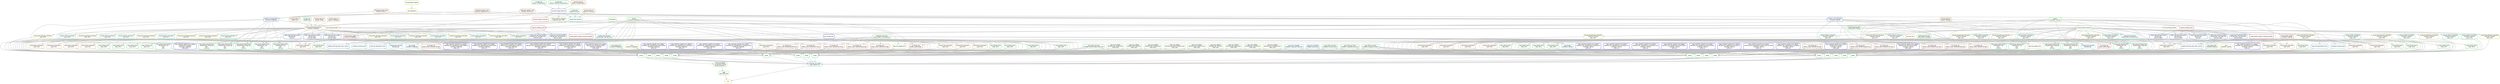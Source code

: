 digraph snakemake_dag {
    graph[bgcolor=white, margin=0];
    node[shape=box, style=rounded, fontname=sans,                 fontsize=10, penwidth=2];
    edge[penwidth=2, color=grey];
	0[label = "all", color = "0.15 0.6 0.85", style="rounded"];
	1[label = "maps\nplot_suffix: pdf", color = "0.29 0.6 0.85", style="rounded"];
	2[label = "build_eurocalliope\nco2_scenario: neutral\nmodel_resolution: 2", color = "0.30 0.6 0.85", style="rounded"];
	3[label = "model", color = "0.37 0.6 0.85", style="rounded"];
	4[label = "copy_euro_calliope\ndefinition_file: interest-rate\nsuffix: yaml", color = "0.25 0.6 0.85", style="rounded"];
	5[label = "copy_euro_calliope\ndefinition_file: renewable-techs\nsuffix: yaml", color = "0.25 0.6 0.85", style="rounded"];
	6[label = "copy_euro_calliope\ndefinition_file: storage-techs\nsuffix: yaml", color = "0.25 0.6 0.85", style="rounded"];
	7[label = "copy_euro_calliope\ndefinition_file: heat-techs\nsuffix: yaml", color = "0.25 0.6 0.85", style="rounded"];
	8[label = "copy_euro_calliope\ndefinition_file: demand-techs\nsuffix: yaml", color = "0.25 0.6 0.85", style="rounded"];
	9[label = "copy_euro_calliope\ndefinition_file: transformation-techs\nsuffix: yaml", color = "0.25 0.6 0.85", style="rounded"];
	10[label = "copy_euro_calliope\ndefinition_file: transport-techs\nsuffix: yaml", color = "0.25 0.6 0.85", style="rounded"];
	11[label = "copy_euro_calliope\ndefinition_file: link-techs\nsuffix: yaml", color = "0.25 0.6 0.85", style="rounded"];
	12[label = "copy_euro_calliope\ndefinition_file: legacy-techs\nsuffix: yaml", color = "0.25 0.6 0.85", style="rounded"];
	13[label = "copy_resolution_specific_euro_calliope\ndefinition_file: locations\nresolution: ehighways\nsuffix: yaml", color = "0.66 0.6 0.85", style="rounded"];
	14[label = "copy_resolution_specific_euro_calliope\ndefinition_file: directional-rooftop\nresolution: ehighways\nsuffix: yaml", color = "0.66 0.6 0.85", style="rounded"];
	15[label = "gas_storage\nresolution: ehighways", color = "0.48 0.6 0.85", style="rounded"];
	16[label = "gas_storage_xlsx", color = "0.65 0.6 0.85", style="rounded"];
	17[label = "copy_fuel_supply_techs", color = "0.21 0.6 0.85", style="rounded"];
	18[label = "regions\nresolution: ehighways", color = "0.33 0.6 0.85", style="rounded"];
	19[label = "fuel_cost_xlsx", color = "0.12 0.6 0.85", style="rounded"];
	20[label = "copy_fuel_distribution_techs", color = "0.55 0.6 0.85", style="rounded"];
	21[label = "copy_biofuel_techs\nyear: 2018", color = "0.32 0.6 0.85", style="rounded"];
	22[label = "annual_waste_supply\nresolution: ehighways", color = "0.02 0.6 0.85", style="rounded"];
	23[label = "annual_energy_balances", color = "0.61 0.6 0.85", style="rounded"];
	24[label = "eurostat_data_tsv\ndataset: energy-balance", color = "0.08 0.6 0.85", style="rounded"];
	25[label = "ch_data_xlsx\ndataset: energy-balance", color = "0.40 0.6 0.85", style="rounded"];
	26[label = "ch_data_xlsx\ndataset: industry-energy-balance", color = "0.40 0.6 0.85", style="rounded"];
	27[label = "emissions_scenario_yaml", color = "0.46 0.6 0.85", style="rounded"];
	28[label = "coal_supply_yaml\nresolution: ehighways", color = "0.36 0.6 0.85", style="rounded"];
	29[label = "annual_fuel_demand_constraints\nyear: 2018", color = "0.19 0.6 0.85", style="rounded"];
	30[label = "annual_subnational_demand\nresolution: ehighways", color = "0.13 0.6 0.85", style="rounded"];
	31[label = "annual_heat_demand", color = "0.49 0.6 0.85", style="rounded"];
	32[label = "eurostat_data_tsv\ndataset: hh-end-use", color = "0.08 0.6 0.85", style="rounded"];
	33[label = "ch_data_xlsx\ndataset: end-use", color = "0.40 0.6 0.85", style="rounded"];
	34[label = "annual_industry_demand\nprojection_year: 2050", color = "0.24 0.6 0.85", style="rounded"];
	35[label = "annual_transport_demand", color = "0.04 0.6 0.85", style="rounded"];
	36[label = "eurostat_data_tsv\ndataset: freight", color = "0.08 0.6 0.85", style="rounded"];
	37[label = "eurostat_data_tsv\ndataset: employees", color = "0.08 0.6 0.85", style="rounded"];
	38[label = "eurostat_data_tsv\ndataset: gva", color = "0.08 0.6 0.85", style="rounded"];
	39[label = "ch_data_xlsx\ndataset: gva", color = "0.40 0.6 0.85", style="rounded"];
	40[label = "annual_vehicle_constraints\nyear: 2018", color = "0.42 0.6 0.85", style="rounded"];
	41[label = "annual_heat_constraints\nyear: 2018", color = "0.11 0.6 0.85", style="rounded"];
	42[label = "scaled_heat_demand_profiles\ndemand_key: \nend_use: space-", color = "0.60 0.6 0.85", style="rounded"];
	43[label = "regional_dwelling_ratio", color = "0.01 0.6 0.85", style="rounded"];
	44[label = "eurostat_data_tsv\ndataset: dwellings", color = "0.08 0.6 0.85", style="rounded"];
	45[label = "heat_demand_profiles", color = "0.14 0.6 0.85", style="rounded"];
	46[label = "weather_and_population\nresolution: ehighways", color = "0.62 0.6 0.85", style="rounded"];
	47[label = "raw_population", color = "0.17 0.6 0.85", style="rounded"];
	48[label = "raw_population_zipped", color = "0.22 0.6 0.85", style="rounded"];
	49[label = "download_weather_data\nfilename: temperature.nc", color = "0.07 0.6 0.85", style="rounded"];
	50[label = "download_weather_data\nfilename: wind10m.nc", color = "0.07 0.6 0.85", style="rounded"];
	51[label = "download_weather_data\nfilename: tsoil5.nc", color = "0.07 0.6 0.85", style="rounded"];
	52[label = "when2heat", color = "0.28 0.6 0.85", style="rounded"];
	53[label = "scaled_heat_demand_profiles\ndemand_key: \nend_use: water-", color = "0.60 0.6 0.85", style="rounded"];
	54[label = "scaled_heat_demand_profiles\ndemand_key: \nend_use: ", color = "0.60 0.6 0.85", style="rounded"];
	55[label = "links\nresolution: ehighways", color = "0.16 0.6 0.85", style="rounded"];
	56[label = "ev_energy_cap\ndataset_name: demand-equals-light", color = "0.05 0.6 0.85", style="rounded"];
	57[label = "download_ramp_data\nramp_profile: ev-consumption", color = "0.34 0.6 0.85", style="rounded"];
	58[label = "ev_energy_cap\ndataset_name: demand-min-light", color = "0.05 0.6 0.85", style="rounded"];
	59[label = "ev_energy_cap\ndataset_name: demand-max-light", color = "0.05 0.6 0.85", style="rounded"];
	60[label = "ev_energy_cap\ndataset_name: demand-equals-heavy", color = "0.05 0.6 0.85", style="rounded"];
	61[label = "ev_energy_cap\ndataset_name: demand-min-heavy", color = "0.05 0.6 0.85", style="rounded"];
	62[label = "ev_energy_cap\ndataset_name: demand-max-heavy", color = "0.05 0.6 0.85", style="rounded"];
	63[label = "ev_energy_cap\ndataset_name: plugin", color = "0.05 0.6 0.85", style="rounded"];
	64[label = "download_ramp_data\nramp_profile: ev-plugin", color = "0.34 0.6 0.85", style="rounded"];
	65[label = "heat_pump_characteristics\ncharacteristic: energy-cap\nsink: \ntech: as", color = "0.39 0.6 0.85", style="rounded"];
	66[label = "heat_pump_characteristics\ncharacteristic: energy-cap\nsink: \ntech: gs", color = "0.39 0.6 0.85", style="rounded"];
	67[label = "heat_pump_characteristics\ncharacteristic: energy-cap\nsink: \ntech: ", color = "0.39 0.6 0.85", style="rounded"];
	68[label = "heat_pump_characteristics\ncharacteristic: cop\nsink: \ntech: as", color = "0.39 0.6 0.85", style="rounded"];
	69[label = "heat_pump_characteristics\ncharacteristic: cop\nsink: \ntech: gs", color = "0.39 0.6 0.85", style="rounded"];
	70[label = "heat_pump_characteristics\ncharacteristic: cop\nsink: \ntech: ", color = "0.39 0.6 0.85", style="rounded"];
	71[label = "update_electricity_with_other_sectors", color = "0.56 0.6 0.85", style="rounded"];
	72[label = "scaled_heat_demand_profiles\ndemand_key: -bau-electricity\nend_use: space-", color = "0.60 0.6 0.85", style="rounded"];
	73[label = "scaled_heat_demand_profiles\ndemand_key: -bau-electricity\nend_use: water-", color = "0.60 0.6 0.85", style="rounded"];
	74[label = "cooking_heat_demand\ndemand_key: -bau-electricity", color = "0.50 0.6 0.85", style="rounded"];
	75[label = "download_ramp_data\nramp_profile: cooking", color = "0.34 0.6 0.85", style="rounded"];
	76[label = "scaled_public_transport_demand_profiles", color = "0.00 0.6 0.85", style="rounded"];
	77[label = "cooking_heat_demand\ndemand_key: ", color = "0.50 0.6 0.85", style="rounded"];
	78[label = "copy_resolution_specific_euro_calliope\ndefinition_file: capacityfactors-open-field-pv\nresolution: ehighways\nsuffix: csv", color = "0.66 0.6 0.85", style="rounded"];
	79[label = "copy_resolution_specific_euro_calliope\ndefinition_file: capacityfactors-rooftop-pv-n\nresolution: ehighways\nsuffix: csv", color = "0.66 0.6 0.85", style="rounded"];
	80[label = "copy_resolution_specific_euro_calliope\ndefinition_file: capacityfactors-rooftop-pv-e-w\nresolution: ehighways\nsuffix: csv", color = "0.66 0.6 0.85", style="rounded"];
	81[label = "copy_resolution_specific_euro_calliope\ndefinition_file: capacityfactors-rooftop-pv-s-flat\nresolution: ehighways\nsuffix: csv", color = "0.66 0.6 0.85", style="rounded"];
	82[label = "copy_resolution_specific_euro_calliope\ndefinition_file: capacityfactors-wind-offshore\nresolution: ehighways\nsuffix: csv", color = "0.66 0.6 0.85", style="rounded"];
	83[label = "copy_resolution_specific_euro_calliope\ndefinition_file: capacityfactors-wind-onshore\nresolution: ehighways\nsuffix: csv", color = "0.66 0.6 0.85", style="rounded"];
	84[label = "copy_resolution_specific_euro_calliope\ndefinition_file: capacityfactors-hydro-ror\nresolution: ehighways\nsuffix: csv", color = "0.66 0.6 0.85", style="rounded"];
	85[label = "copy_resolution_specific_euro_calliope\ndefinition_file: capacityfactors-hydro-reservoir-inflow\nresolution: ehighways\nsuffix: csv", color = "0.66 0.6 0.85", style="rounded"];
	86[label = "copy_resolution_specific_euro_calliope\ndefinition_file: capacityfactors-rooftop-pv\nresolution: ehighways\nsuffix: csv", color = "0.66 0.6 0.85", style="rounded"];
	87[label = "copy_from_template\ntemplate: config_overrides.yaml", color = "0.51 0.6 0.85", style="rounded"];
	88[label = "copy_from_template\ntemplate: spores.yaml", color = "0.51 0.6 0.85", style="rounded"];
	89[label = "copy_2030_overrides\ntemplate: heat-techs.yaml", color = "0.35 0.6 0.85", style="rounded"];
	90[label = "copy_2030_overrides\ntemplate: renewable-techs.yaml", color = "0.35 0.6 0.85", style="rounded"];
	91[label = "copy_2030_overrides\ntemplate: storage-techs.yaml", color = "0.35 0.6 0.85", style="rounded"];
	92[label = "copy_2030_overrides\ntemplate: transformation-techs.yaml", color = "0.35 0.6 0.85", style="rounded"];
	93[label = "generate_pre_builds\ndate: 2023-01-18", color = "0.53 0.6 0.85", style="rounded"];
	94[label = "model", color = "0.37 0.6 0.85", style="rounded"];
	95[label = "copy_resolution_specific_euro_calliope\ndefinition_file: locations\nresolution: national\nsuffix: yaml", color = "0.66 0.6 0.85", style="rounded"];
	96[label = "copy_resolution_specific_euro_calliope\ndefinition_file: directional-rooftop\nresolution: national\nsuffix: yaml", color = "0.66 0.6 0.85", style="rounded"];
	97[label = "gas_storage\nresolution: national", color = "0.48 0.6 0.85", style="rounded"];
	98[label = "copy_fuel_supply_techs", color = "0.21 0.6 0.85", style="rounded"];
	99[label = "regions\nresolution: national", color = "0.33 0.6 0.85", style="rounded"];
	100[label = "copy_fuel_distribution_techs", color = "0.55 0.6 0.85", style="rounded"];
	101[label = "copy_biofuel_techs\nyear: 2010", color = "0.32 0.6 0.85", style="rounded"];
	102[label = "annual_waste_supply\nresolution: national", color = "0.02 0.6 0.85", style="rounded"];
	103[label = "emissions_scenario_yaml", color = "0.46 0.6 0.85", style="rounded"];
	104[label = "coal_supply_yaml\nresolution: national", color = "0.36 0.6 0.85", style="rounded"];
	105[label = "annual_fuel_demand_constraints\nresolution: national\nyear: 2010", color = "0.19 0.6 0.85", style="rounded"];
	106[label = "annual_national_demand", color = "0.26 0.6 0.85", style="rounded"];
	107[label = "annual_vehicle_constraints\nresolution: national\nyear: 2010", color = "0.42 0.6 0.85", style="rounded"];
	108[label = "annual_heat_constraints\nyear: 2010", color = "0.11 0.6 0.85", style="rounded"];
	109[label = "scaled_heat_demand_profiles\ndemand_key: \nend_use: space-", color = "0.60 0.6 0.85", style="rounded"];
	110[label = "regional_dwelling_ratio", color = "0.01 0.6 0.85", style="rounded"];
	111[label = "heat_demand_profiles", color = "0.14 0.6 0.85", style="rounded"];
	112[label = "weather_and_population\nresolution: national", color = "0.62 0.6 0.85", style="rounded"];
	113[label = "scaled_heat_demand_profiles\ndemand_key: \nend_use: water-", color = "0.60 0.6 0.85", style="rounded"];
	114[label = "scaled_heat_demand_profiles\ndemand_key: \nend_use: ", color = "0.60 0.6 0.85", style="rounded"];
	115[label = "links\nresolution: national", color = "0.16 0.6 0.85", style="rounded"];
	116[label = "ev_energy_cap\ndataset_name: demand-equals-light", color = "0.05 0.6 0.85", style="rounded"];
	117[label = "ev_energy_cap\ndataset_name: demand-min-light", color = "0.05 0.6 0.85", style="rounded"];
	118[label = "ev_energy_cap\ndataset_name: demand-max-light", color = "0.05 0.6 0.85", style="rounded"];
	119[label = "ev_energy_cap\ndataset_name: demand-equals-heavy", color = "0.05 0.6 0.85", style="rounded"];
	120[label = "ev_energy_cap\ndataset_name: demand-min-heavy", color = "0.05 0.6 0.85", style="rounded"];
	121[label = "ev_energy_cap\ndataset_name: demand-max-heavy", color = "0.05 0.6 0.85", style="rounded"];
	122[label = "ev_energy_cap\ndataset_name: plugin", color = "0.05 0.6 0.85", style="rounded"];
	123[label = "heat_pump_characteristics\ncharacteristic: energy-cap\nsink: \ntech: as", color = "0.39 0.6 0.85", style="rounded"];
	124[label = "heat_pump_characteristics\ncharacteristic: energy-cap\nsink: \ntech: gs", color = "0.39 0.6 0.85", style="rounded"];
	125[label = "heat_pump_characteristics\ncharacteristic: energy-cap\nsink: \ntech: ", color = "0.39 0.6 0.85", style="rounded"];
	126[label = "heat_pump_characteristics\ncharacteristic: cop\nsink: \ntech: as", color = "0.39 0.6 0.85", style="rounded"];
	127[label = "heat_pump_characteristics\ncharacteristic: cop\nsink: \ntech: gs", color = "0.39 0.6 0.85", style="rounded"];
	128[label = "heat_pump_characteristics\ncharacteristic: cop\nsink: \ntech: ", color = "0.39 0.6 0.85", style="rounded"];
	129[label = "update_electricity_with_other_sectors", color = "0.56 0.6 0.85", style="rounded"];
	130[label = "scaled_heat_demand_profiles\ndemand_key: -bau-electricity\nend_use: space-", color = "0.60 0.6 0.85", style="rounded"];
	131[label = "scaled_heat_demand_profiles\ndemand_key: -bau-electricity\nend_use: water-", color = "0.60 0.6 0.85", style="rounded"];
	132[label = "cooking_heat_demand\ndemand_key: -bau-electricity", color = "0.50 0.6 0.85", style="rounded"];
	133[label = "scaled_public_transport_demand_profiles", color = "0.00 0.6 0.85", style="rounded"];
	134[label = "cooking_heat_demand\ndemand_key: ", color = "0.50 0.6 0.85", style="rounded"];
	135[label = "copy_resolution_specific_euro_calliope\ndefinition_file: capacityfactors-open-field-pv\nresolution: national\nsuffix: csv", color = "0.66 0.6 0.85", style="rounded"];
	136[label = "copy_resolution_specific_euro_calliope\ndefinition_file: capacityfactors-rooftop-pv-n\nresolution: national\nsuffix: csv", color = "0.66 0.6 0.85", style="rounded"];
	137[label = "copy_resolution_specific_euro_calliope\ndefinition_file: capacityfactors-rooftop-pv-e-w\nresolution: national\nsuffix: csv", color = "0.66 0.6 0.85", style="rounded"];
	138[label = "copy_resolution_specific_euro_calliope\ndefinition_file: capacityfactors-rooftop-pv-s-flat\nresolution: national\nsuffix: csv", color = "0.66 0.6 0.85", style="rounded"];
	139[label = "copy_resolution_specific_euro_calliope\ndefinition_file: capacityfactors-wind-offshore\nresolution: national\nsuffix: csv", color = "0.66 0.6 0.85", style="rounded"];
	140[label = "copy_resolution_specific_euro_calliope\ndefinition_file: capacityfactors-wind-onshore\nresolution: national\nsuffix: csv", color = "0.66 0.6 0.85", style="rounded"];
	141[label = "copy_resolution_specific_euro_calliope\ndefinition_file: capacityfactors-hydro-ror\nresolution: national\nsuffix: csv", color = "0.66 0.6 0.85", style="rounded"];
	142[label = "copy_resolution_specific_euro_calliope\ndefinition_file: capacityfactors-hydro-reservoir-inflow\nresolution: national\nsuffix: csv", color = "0.66 0.6 0.85", style="rounded"];
	143[label = "copy_resolution_specific_euro_calliope\ndefinition_file: capacityfactors-rooftop-pv\nresolution: national\nsuffix: csv", color = "0.66 0.6 0.85", style="rounded"];
	144[label = "model", color = "0.37 0.6 0.85", style="rounded"];
	145[label = "copy_biofuel_techs\nyear: 2011", color = "0.32 0.6 0.85", style="rounded"];
	146[label = "annual_fuel_demand_constraints\nresolution: national\nyear: 2011", color = "0.19 0.6 0.85", style="rounded"];
	147[label = "annual_vehicle_constraints\nresolution: national\nyear: 2011", color = "0.42 0.6 0.85", style="rounded"];
	148[label = "annual_heat_constraints\nyear: 2011", color = "0.11 0.6 0.85", style="rounded"];
	149[label = "model", color = "0.37 0.6 0.85", style="rounded"];
	150[label = "copy_biofuel_techs\nyear: 2012", color = "0.32 0.6 0.85", style="rounded"];
	151[label = "annual_fuel_demand_constraints\nresolution: national\nyear: 2012", color = "0.19 0.6 0.85", style="rounded"];
	152[label = "annual_vehicle_constraints\nresolution: national\nyear: 2012", color = "0.42 0.6 0.85", style="rounded"];
	153[label = "annual_heat_constraints\nyear: 2012", color = "0.11 0.6 0.85", style="rounded"];
	154[label = "model", color = "0.37 0.6 0.85", style="rounded"];
	155[label = "copy_biofuel_techs\nyear: 2013", color = "0.32 0.6 0.85", style="rounded"];
	156[label = "annual_fuel_demand_constraints\nresolution: national\nyear: 2013", color = "0.19 0.6 0.85", style="rounded"];
	157[label = "annual_vehicle_constraints\nresolution: national\nyear: 2013", color = "0.42 0.6 0.85", style="rounded"];
	158[label = "annual_heat_constraints\nyear: 2013", color = "0.11 0.6 0.85", style="rounded"];
	159[label = "model", color = "0.37 0.6 0.85", style="rounded"];
	160[label = "copy_biofuel_techs\nyear: 2014", color = "0.32 0.6 0.85", style="rounded"];
	161[label = "annual_fuel_demand_constraints\nresolution: national\nyear: 2014", color = "0.19 0.6 0.85", style="rounded"];
	162[label = "annual_vehicle_constraints\nresolution: national\nyear: 2014", color = "0.42 0.6 0.85", style="rounded"];
	163[label = "annual_heat_constraints\nyear: 2014", color = "0.11 0.6 0.85", style="rounded"];
	164[label = "model", color = "0.37 0.6 0.85", style="rounded"];
	165[label = "copy_biofuel_techs\nyear: 2015", color = "0.32 0.6 0.85", style="rounded"];
	166[label = "annual_fuel_demand_constraints\nresolution: national\nyear: 2015", color = "0.19 0.6 0.85", style="rounded"];
	167[label = "annual_vehicle_constraints\nresolution: national\nyear: 2015", color = "0.42 0.6 0.85", style="rounded"];
	168[label = "annual_heat_constraints\nyear: 2015", color = "0.11 0.6 0.85", style="rounded"];
	169[label = "model", color = "0.37 0.6 0.85", style="rounded"];
	170[label = "copy_biofuel_techs\nyear: 2016", color = "0.32 0.6 0.85", style="rounded"];
	171[label = "annual_fuel_demand_constraints\nresolution: national\nyear: 2016", color = "0.19 0.6 0.85", style="rounded"];
	172[label = "annual_vehicle_constraints\nresolution: national\nyear: 2016", color = "0.42 0.6 0.85", style="rounded"];
	173[label = "annual_heat_constraints\nyear: 2016", color = "0.11 0.6 0.85", style="rounded"];
	174[label = "model", color = "0.37 0.6 0.85", style="rounded"];
	175[label = "copy_biofuel_techs\nyear: 2017", color = "0.32 0.6 0.85", style="rounded"];
	176[label = "annual_fuel_demand_constraints\nresolution: national\nyear: 2017", color = "0.19 0.6 0.85", style="rounded"];
	177[label = "annual_vehicle_constraints\nresolution: national\nyear: 2017", color = "0.42 0.6 0.85", style="rounded"];
	178[label = "annual_heat_constraints\nyear: 2017", color = "0.11 0.6 0.85", style="rounded"];
	179[label = "model", color = "0.37 0.6 0.85", style="rounded"];
	180[label = "copy_biofuel_techs\nyear: 2018", color = "0.32 0.6 0.85", style="rounded"];
	181[label = "annual_fuel_demand_constraints\nresolution: national\nyear: 2018", color = "0.19 0.6 0.85", style="rounded"];
	182[label = "annual_vehicle_constraints\nresolution: national\nyear: 2018", color = "0.42 0.6 0.85", style="rounded"];
	183[label = "annual_heat_constraints\nyear: 2018", color = "0.11 0.6 0.85", style="rounded"];
	184[label = "model", color = "0.37 0.6 0.85", style="rounded"];
	185[label = "copy_biofuel_techs\nyear: 2010", color = "0.32 0.6 0.85", style="rounded"];
	186[label = "annual_fuel_demand_constraints\nyear: 2010", color = "0.19 0.6 0.85", style="rounded"];
	187[label = "annual_vehicle_constraints\nyear: 2010", color = "0.42 0.6 0.85", style="rounded"];
	188[label = "annual_heat_constraints\nyear: 2010", color = "0.11 0.6 0.85", style="rounded"];
	189[label = "model", color = "0.37 0.6 0.85", style="rounded"];
	190[label = "copy_biofuel_techs\nyear: 2011", color = "0.32 0.6 0.85", style="rounded"];
	191[label = "annual_fuel_demand_constraints\nyear: 2011", color = "0.19 0.6 0.85", style="rounded"];
	192[label = "annual_vehicle_constraints\nyear: 2011", color = "0.42 0.6 0.85", style="rounded"];
	193[label = "annual_heat_constraints\nyear: 2011", color = "0.11 0.6 0.85", style="rounded"];
	194[label = "model", color = "0.37 0.6 0.85", style="rounded"];
	195[label = "copy_biofuel_techs\nyear: 2012", color = "0.32 0.6 0.85", style="rounded"];
	196[label = "annual_fuel_demand_constraints\nyear: 2012", color = "0.19 0.6 0.85", style="rounded"];
	197[label = "annual_vehicle_constraints\nyear: 2012", color = "0.42 0.6 0.85", style="rounded"];
	198[label = "annual_heat_constraints\nyear: 2012", color = "0.11 0.6 0.85", style="rounded"];
	199[label = "model", color = "0.37 0.6 0.85", style="rounded"];
	200[label = "copy_biofuel_techs\nyear: 2013", color = "0.32 0.6 0.85", style="rounded"];
	201[label = "annual_fuel_demand_constraints\nyear: 2013", color = "0.19 0.6 0.85", style="rounded"];
	202[label = "annual_vehicle_constraints\nyear: 2013", color = "0.42 0.6 0.85", style="rounded"];
	203[label = "annual_heat_constraints\nyear: 2013", color = "0.11 0.6 0.85", style="rounded"];
	204[label = "model", color = "0.37 0.6 0.85", style="rounded"];
	205[label = "copy_biofuel_techs\nyear: 2014", color = "0.32 0.6 0.85", style="rounded"];
	206[label = "annual_fuel_demand_constraints\nyear: 2014", color = "0.19 0.6 0.85", style="rounded"];
	207[label = "annual_vehicle_constraints\nyear: 2014", color = "0.42 0.6 0.85", style="rounded"];
	208[label = "annual_heat_constraints\nyear: 2014", color = "0.11 0.6 0.85", style="rounded"];
	209[label = "model", color = "0.37 0.6 0.85", style="rounded"];
	210[label = "copy_biofuel_techs\nyear: 2015", color = "0.32 0.6 0.85", style="rounded"];
	211[label = "annual_fuel_demand_constraints\nyear: 2015", color = "0.19 0.6 0.85", style="rounded"];
	212[label = "annual_vehicle_constraints\nyear: 2015", color = "0.42 0.6 0.85", style="rounded"];
	213[label = "annual_heat_constraints\nyear: 2015", color = "0.11 0.6 0.85", style="rounded"];
	214[label = "model", color = "0.37 0.6 0.85", style="rounded"];
	215[label = "copy_biofuel_techs\nyear: 2016", color = "0.32 0.6 0.85", style="rounded"];
	216[label = "annual_fuel_demand_constraints\nyear: 2016", color = "0.19 0.6 0.85", style="rounded"];
	217[label = "annual_vehicle_constraints\nyear: 2016", color = "0.42 0.6 0.85", style="rounded"];
	218[label = "annual_heat_constraints\nyear: 2016", color = "0.11 0.6 0.85", style="rounded"];
	219[label = "model", color = "0.37 0.6 0.85", style="rounded"];
	220[label = "copy_biofuel_techs\nyear: 2017", color = "0.32 0.6 0.85", style="rounded"];
	221[label = "annual_fuel_demand_constraints\nyear: 2017", color = "0.19 0.6 0.85", style="rounded"];
	222[label = "annual_vehicle_constraints\nyear: 2017", color = "0.42 0.6 0.85", style="rounded"];
	223[label = "annual_heat_constraints\nyear: 2017", color = "0.11 0.6 0.85", style="rounded"];
	1 -> 0
	93 -> 0
	2 -> 1
	3 -> 2
	4 -> 3
	5 -> 3
	6 -> 3
	7 -> 3
	8 -> 3
	9 -> 3
	10 -> 3
	11 -> 3
	12 -> 3
	13 -> 3
	14 -> 3
	15 -> 3
	17 -> 3
	20 -> 3
	21 -> 3
	27 -> 3
	28 -> 3
	29 -> 3
	40 -> 3
	41 -> 3
	55 -> 3
	56 -> 3
	58 -> 3
	59 -> 3
	60 -> 3
	61 -> 3
	62 -> 3
	63 -> 3
	65 -> 3
	66 -> 3
	67 -> 3
	68 -> 3
	69 -> 3
	70 -> 3
	71 -> 3
	77 -> 3
	54 -> 3
	78 -> 3
	79 -> 3
	80 -> 3
	81 -> 3
	82 -> 3
	83 -> 3
	84 -> 3
	85 -> 3
	86 -> 3
	87 -> 3
	88 -> 3
	89 -> 3
	90 -> 3
	91 -> 3
	92 -> 3
	16 -> 15
	18 -> 17
	19 -> 17
	18 -> 20
	22 -> 21
	23 -> 22
	24 -> 23
	25 -> 23
	26 -> 23
	18 -> 27
	30 -> 29
	31 -> 30
	34 -> 30
	35 -> 30
	36 -> 30
	37 -> 30
	38 -> 30
	39 -> 30
	32 -> 31
	33 -> 31
	23 -> 31
	23 -> 34
	23 -> 35
	30 -> 40
	42 -> 41
	53 -> 41
	54 -> 41
	22 -> 41
	30 -> 42
	43 -> 42
	45 -> 42
	18 -> 43
	44 -> 43
	46 -> 45
	52 -> 45
	47 -> 46
	49 -> 46
	50 -> 46
	51 -> 46
	48 -> 47
	30 -> 53
	43 -> 53
	45 -> 53
	30 -> 54
	43 -> 54
	45 -> 54
	18 -> 56
	57 -> 56
	18 -> 58
	57 -> 58
	18 -> 59
	57 -> 59
	18 -> 60
	57 -> 60
	18 -> 61
	57 -> 61
	18 -> 62
	57 -> 62
	18 -> 63
	64 -> 63
	46 -> 65
	30 -> 65
	46 -> 66
	30 -> 66
	46 -> 67
	30 -> 67
	46 -> 68
	30 -> 68
	46 -> 69
	30 -> 69
	46 -> 70
	30 -> 70
	72 -> 71
	73 -> 71
	74 -> 71
	76 -> 71
	30 -> 71
	18 -> 71
	30 -> 72
	43 -> 72
	45 -> 72
	30 -> 73
	43 -> 73
	45 -> 73
	75 -> 74
	18 -> 74
	30 -> 74
	18 -> 76
	30 -> 76
	75 -> 77
	18 -> 77
	30 -> 77
	94 -> 93
	144 -> 93
	149 -> 93
	154 -> 93
	159 -> 93
	164 -> 93
	169 -> 93
	174 -> 93
	179 -> 93
	184 -> 93
	189 -> 93
	194 -> 93
	199 -> 93
	204 -> 93
	209 -> 93
	214 -> 93
	219 -> 93
	3 -> 93
	4 -> 94
	5 -> 94
	6 -> 94
	7 -> 94
	8 -> 94
	9 -> 94
	10 -> 94
	11 -> 94
	12 -> 94
	95 -> 94
	96 -> 94
	97 -> 94
	98 -> 94
	100 -> 94
	101 -> 94
	103 -> 94
	104 -> 94
	105 -> 94
	107 -> 94
	108 -> 94
	115 -> 94
	116 -> 94
	117 -> 94
	118 -> 94
	119 -> 94
	120 -> 94
	121 -> 94
	122 -> 94
	123 -> 94
	124 -> 94
	125 -> 94
	126 -> 94
	127 -> 94
	128 -> 94
	129 -> 94
	134 -> 94
	114 -> 94
	135 -> 94
	136 -> 94
	137 -> 94
	138 -> 94
	139 -> 94
	140 -> 94
	141 -> 94
	142 -> 94
	143 -> 94
	87 -> 94
	88 -> 94
	89 -> 94
	90 -> 94
	91 -> 94
	92 -> 94
	16 -> 97
	99 -> 98
	19 -> 98
	99 -> 100
	102 -> 101
	23 -> 102
	99 -> 103
	106 -> 105
	31 -> 106
	34 -> 106
	35 -> 106
	106 -> 107
	109 -> 108
	113 -> 108
	114 -> 108
	102 -> 108
	106 -> 109
	110 -> 109
	111 -> 109
	99 -> 110
	44 -> 110
	112 -> 111
	52 -> 111
	47 -> 112
	49 -> 112
	50 -> 112
	51 -> 112
	106 -> 113
	110 -> 113
	111 -> 113
	106 -> 114
	110 -> 114
	111 -> 114
	99 -> 116
	57 -> 116
	99 -> 117
	57 -> 117
	99 -> 118
	57 -> 118
	99 -> 119
	57 -> 119
	99 -> 120
	57 -> 120
	99 -> 121
	57 -> 121
	99 -> 122
	64 -> 122
	112 -> 123
	106 -> 123
	112 -> 124
	106 -> 124
	112 -> 125
	106 -> 125
	112 -> 126
	106 -> 126
	112 -> 127
	106 -> 127
	112 -> 128
	106 -> 128
	130 -> 129
	131 -> 129
	132 -> 129
	133 -> 129
	106 -> 129
	99 -> 129
	106 -> 130
	110 -> 130
	111 -> 130
	106 -> 131
	110 -> 131
	111 -> 131
	75 -> 132
	99 -> 132
	106 -> 132
	99 -> 133
	106 -> 133
	75 -> 134
	99 -> 134
	106 -> 134
	4 -> 144
	5 -> 144
	6 -> 144
	7 -> 144
	8 -> 144
	9 -> 144
	10 -> 144
	11 -> 144
	12 -> 144
	95 -> 144
	96 -> 144
	97 -> 144
	98 -> 144
	100 -> 144
	145 -> 144
	103 -> 144
	104 -> 144
	146 -> 144
	147 -> 144
	148 -> 144
	115 -> 144
	116 -> 144
	117 -> 144
	118 -> 144
	119 -> 144
	120 -> 144
	121 -> 144
	122 -> 144
	123 -> 144
	124 -> 144
	125 -> 144
	126 -> 144
	127 -> 144
	128 -> 144
	129 -> 144
	134 -> 144
	114 -> 144
	135 -> 144
	136 -> 144
	137 -> 144
	138 -> 144
	139 -> 144
	140 -> 144
	141 -> 144
	142 -> 144
	143 -> 144
	87 -> 144
	88 -> 144
	89 -> 144
	90 -> 144
	91 -> 144
	92 -> 144
	102 -> 145
	106 -> 146
	106 -> 147
	109 -> 148
	113 -> 148
	114 -> 148
	102 -> 148
	4 -> 149
	5 -> 149
	6 -> 149
	7 -> 149
	8 -> 149
	9 -> 149
	10 -> 149
	11 -> 149
	12 -> 149
	95 -> 149
	96 -> 149
	97 -> 149
	98 -> 149
	100 -> 149
	150 -> 149
	103 -> 149
	104 -> 149
	151 -> 149
	152 -> 149
	153 -> 149
	115 -> 149
	116 -> 149
	117 -> 149
	118 -> 149
	119 -> 149
	120 -> 149
	121 -> 149
	122 -> 149
	123 -> 149
	124 -> 149
	125 -> 149
	126 -> 149
	127 -> 149
	128 -> 149
	129 -> 149
	134 -> 149
	114 -> 149
	135 -> 149
	136 -> 149
	137 -> 149
	138 -> 149
	139 -> 149
	140 -> 149
	141 -> 149
	142 -> 149
	143 -> 149
	87 -> 149
	88 -> 149
	89 -> 149
	90 -> 149
	91 -> 149
	92 -> 149
	102 -> 150
	106 -> 151
	106 -> 152
	109 -> 153
	113 -> 153
	114 -> 153
	102 -> 153
	4 -> 154
	5 -> 154
	6 -> 154
	7 -> 154
	8 -> 154
	9 -> 154
	10 -> 154
	11 -> 154
	12 -> 154
	95 -> 154
	96 -> 154
	97 -> 154
	98 -> 154
	100 -> 154
	155 -> 154
	103 -> 154
	104 -> 154
	156 -> 154
	157 -> 154
	158 -> 154
	115 -> 154
	116 -> 154
	117 -> 154
	118 -> 154
	119 -> 154
	120 -> 154
	121 -> 154
	122 -> 154
	123 -> 154
	124 -> 154
	125 -> 154
	126 -> 154
	127 -> 154
	128 -> 154
	129 -> 154
	134 -> 154
	114 -> 154
	135 -> 154
	136 -> 154
	137 -> 154
	138 -> 154
	139 -> 154
	140 -> 154
	141 -> 154
	142 -> 154
	143 -> 154
	87 -> 154
	88 -> 154
	89 -> 154
	90 -> 154
	91 -> 154
	92 -> 154
	102 -> 155
	106 -> 156
	106 -> 157
	109 -> 158
	113 -> 158
	114 -> 158
	102 -> 158
	4 -> 159
	5 -> 159
	6 -> 159
	7 -> 159
	8 -> 159
	9 -> 159
	10 -> 159
	11 -> 159
	12 -> 159
	95 -> 159
	96 -> 159
	97 -> 159
	98 -> 159
	100 -> 159
	160 -> 159
	103 -> 159
	104 -> 159
	161 -> 159
	162 -> 159
	163 -> 159
	115 -> 159
	116 -> 159
	117 -> 159
	118 -> 159
	119 -> 159
	120 -> 159
	121 -> 159
	122 -> 159
	123 -> 159
	124 -> 159
	125 -> 159
	126 -> 159
	127 -> 159
	128 -> 159
	129 -> 159
	134 -> 159
	114 -> 159
	135 -> 159
	136 -> 159
	137 -> 159
	138 -> 159
	139 -> 159
	140 -> 159
	141 -> 159
	142 -> 159
	143 -> 159
	87 -> 159
	88 -> 159
	89 -> 159
	90 -> 159
	91 -> 159
	92 -> 159
	102 -> 160
	106 -> 161
	106 -> 162
	109 -> 163
	113 -> 163
	114 -> 163
	102 -> 163
	4 -> 164
	5 -> 164
	6 -> 164
	7 -> 164
	8 -> 164
	9 -> 164
	10 -> 164
	11 -> 164
	12 -> 164
	95 -> 164
	96 -> 164
	97 -> 164
	98 -> 164
	100 -> 164
	165 -> 164
	103 -> 164
	104 -> 164
	166 -> 164
	167 -> 164
	168 -> 164
	115 -> 164
	116 -> 164
	117 -> 164
	118 -> 164
	119 -> 164
	120 -> 164
	121 -> 164
	122 -> 164
	123 -> 164
	124 -> 164
	125 -> 164
	126 -> 164
	127 -> 164
	128 -> 164
	129 -> 164
	134 -> 164
	114 -> 164
	135 -> 164
	136 -> 164
	137 -> 164
	138 -> 164
	139 -> 164
	140 -> 164
	141 -> 164
	142 -> 164
	143 -> 164
	87 -> 164
	88 -> 164
	89 -> 164
	90 -> 164
	91 -> 164
	92 -> 164
	102 -> 165
	106 -> 166
	106 -> 167
	109 -> 168
	113 -> 168
	114 -> 168
	102 -> 168
	4 -> 169
	5 -> 169
	6 -> 169
	7 -> 169
	8 -> 169
	9 -> 169
	10 -> 169
	11 -> 169
	12 -> 169
	95 -> 169
	96 -> 169
	97 -> 169
	98 -> 169
	100 -> 169
	170 -> 169
	103 -> 169
	104 -> 169
	171 -> 169
	172 -> 169
	173 -> 169
	115 -> 169
	116 -> 169
	117 -> 169
	118 -> 169
	119 -> 169
	120 -> 169
	121 -> 169
	122 -> 169
	123 -> 169
	124 -> 169
	125 -> 169
	126 -> 169
	127 -> 169
	128 -> 169
	129 -> 169
	134 -> 169
	114 -> 169
	135 -> 169
	136 -> 169
	137 -> 169
	138 -> 169
	139 -> 169
	140 -> 169
	141 -> 169
	142 -> 169
	143 -> 169
	87 -> 169
	88 -> 169
	89 -> 169
	90 -> 169
	91 -> 169
	92 -> 169
	102 -> 170
	106 -> 171
	106 -> 172
	109 -> 173
	113 -> 173
	114 -> 173
	102 -> 173
	4 -> 174
	5 -> 174
	6 -> 174
	7 -> 174
	8 -> 174
	9 -> 174
	10 -> 174
	11 -> 174
	12 -> 174
	95 -> 174
	96 -> 174
	97 -> 174
	98 -> 174
	100 -> 174
	175 -> 174
	103 -> 174
	104 -> 174
	176 -> 174
	177 -> 174
	178 -> 174
	115 -> 174
	116 -> 174
	117 -> 174
	118 -> 174
	119 -> 174
	120 -> 174
	121 -> 174
	122 -> 174
	123 -> 174
	124 -> 174
	125 -> 174
	126 -> 174
	127 -> 174
	128 -> 174
	129 -> 174
	134 -> 174
	114 -> 174
	135 -> 174
	136 -> 174
	137 -> 174
	138 -> 174
	139 -> 174
	140 -> 174
	141 -> 174
	142 -> 174
	143 -> 174
	87 -> 174
	88 -> 174
	89 -> 174
	90 -> 174
	91 -> 174
	92 -> 174
	102 -> 175
	106 -> 176
	106 -> 177
	109 -> 178
	113 -> 178
	114 -> 178
	102 -> 178
	4 -> 179
	5 -> 179
	6 -> 179
	7 -> 179
	8 -> 179
	9 -> 179
	10 -> 179
	11 -> 179
	12 -> 179
	95 -> 179
	96 -> 179
	97 -> 179
	98 -> 179
	100 -> 179
	180 -> 179
	103 -> 179
	104 -> 179
	181 -> 179
	182 -> 179
	183 -> 179
	115 -> 179
	116 -> 179
	117 -> 179
	118 -> 179
	119 -> 179
	120 -> 179
	121 -> 179
	122 -> 179
	123 -> 179
	124 -> 179
	125 -> 179
	126 -> 179
	127 -> 179
	128 -> 179
	129 -> 179
	134 -> 179
	114 -> 179
	135 -> 179
	136 -> 179
	137 -> 179
	138 -> 179
	139 -> 179
	140 -> 179
	141 -> 179
	142 -> 179
	143 -> 179
	87 -> 179
	88 -> 179
	89 -> 179
	90 -> 179
	91 -> 179
	92 -> 179
	102 -> 180
	106 -> 181
	106 -> 182
	109 -> 183
	113 -> 183
	114 -> 183
	102 -> 183
	4 -> 184
	5 -> 184
	6 -> 184
	7 -> 184
	8 -> 184
	9 -> 184
	10 -> 184
	11 -> 184
	12 -> 184
	13 -> 184
	14 -> 184
	15 -> 184
	17 -> 184
	20 -> 184
	185 -> 184
	27 -> 184
	28 -> 184
	186 -> 184
	187 -> 184
	188 -> 184
	55 -> 184
	56 -> 184
	58 -> 184
	59 -> 184
	60 -> 184
	61 -> 184
	62 -> 184
	63 -> 184
	65 -> 184
	66 -> 184
	67 -> 184
	68 -> 184
	69 -> 184
	70 -> 184
	71 -> 184
	77 -> 184
	54 -> 184
	78 -> 184
	79 -> 184
	80 -> 184
	81 -> 184
	82 -> 184
	83 -> 184
	84 -> 184
	85 -> 184
	86 -> 184
	87 -> 184
	88 -> 184
	89 -> 184
	90 -> 184
	91 -> 184
	92 -> 184
	22 -> 185
	30 -> 186
	30 -> 187
	42 -> 188
	53 -> 188
	54 -> 188
	22 -> 188
	4 -> 189
	5 -> 189
	6 -> 189
	7 -> 189
	8 -> 189
	9 -> 189
	10 -> 189
	11 -> 189
	12 -> 189
	13 -> 189
	14 -> 189
	15 -> 189
	17 -> 189
	20 -> 189
	190 -> 189
	27 -> 189
	28 -> 189
	191 -> 189
	192 -> 189
	193 -> 189
	55 -> 189
	56 -> 189
	58 -> 189
	59 -> 189
	60 -> 189
	61 -> 189
	62 -> 189
	63 -> 189
	65 -> 189
	66 -> 189
	67 -> 189
	68 -> 189
	69 -> 189
	70 -> 189
	71 -> 189
	77 -> 189
	54 -> 189
	78 -> 189
	79 -> 189
	80 -> 189
	81 -> 189
	82 -> 189
	83 -> 189
	84 -> 189
	85 -> 189
	86 -> 189
	87 -> 189
	88 -> 189
	89 -> 189
	90 -> 189
	91 -> 189
	92 -> 189
	22 -> 190
	30 -> 191
	30 -> 192
	42 -> 193
	53 -> 193
	54 -> 193
	22 -> 193
	4 -> 194
	5 -> 194
	6 -> 194
	7 -> 194
	8 -> 194
	9 -> 194
	10 -> 194
	11 -> 194
	12 -> 194
	13 -> 194
	14 -> 194
	15 -> 194
	17 -> 194
	20 -> 194
	195 -> 194
	27 -> 194
	28 -> 194
	196 -> 194
	197 -> 194
	198 -> 194
	55 -> 194
	56 -> 194
	58 -> 194
	59 -> 194
	60 -> 194
	61 -> 194
	62 -> 194
	63 -> 194
	65 -> 194
	66 -> 194
	67 -> 194
	68 -> 194
	69 -> 194
	70 -> 194
	71 -> 194
	77 -> 194
	54 -> 194
	78 -> 194
	79 -> 194
	80 -> 194
	81 -> 194
	82 -> 194
	83 -> 194
	84 -> 194
	85 -> 194
	86 -> 194
	87 -> 194
	88 -> 194
	89 -> 194
	90 -> 194
	91 -> 194
	92 -> 194
	22 -> 195
	30 -> 196
	30 -> 197
	42 -> 198
	53 -> 198
	54 -> 198
	22 -> 198
	4 -> 199
	5 -> 199
	6 -> 199
	7 -> 199
	8 -> 199
	9 -> 199
	10 -> 199
	11 -> 199
	12 -> 199
	13 -> 199
	14 -> 199
	15 -> 199
	17 -> 199
	20 -> 199
	200 -> 199
	27 -> 199
	28 -> 199
	201 -> 199
	202 -> 199
	203 -> 199
	55 -> 199
	56 -> 199
	58 -> 199
	59 -> 199
	60 -> 199
	61 -> 199
	62 -> 199
	63 -> 199
	65 -> 199
	66 -> 199
	67 -> 199
	68 -> 199
	69 -> 199
	70 -> 199
	71 -> 199
	77 -> 199
	54 -> 199
	78 -> 199
	79 -> 199
	80 -> 199
	81 -> 199
	82 -> 199
	83 -> 199
	84 -> 199
	85 -> 199
	86 -> 199
	87 -> 199
	88 -> 199
	89 -> 199
	90 -> 199
	91 -> 199
	92 -> 199
	22 -> 200
	30 -> 201
	30 -> 202
	42 -> 203
	53 -> 203
	54 -> 203
	22 -> 203
	4 -> 204
	5 -> 204
	6 -> 204
	7 -> 204
	8 -> 204
	9 -> 204
	10 -> 204
	11 -> 204
	12 -> 204
	13 -> 204
	14 -> 204
	15 -> 204
	17 -> 204
	20 -> 204
	205 -> 204
	27 -> 204
	28 -> 204
	206 -> 204
	207 -> 204
	208 -> 204
	55 -> 204
	56 -> 204
	58 -> 204
	59 -> 204
	60 -> 204
	61 -> 204
	62 -> 204
	63 -> 204
	65 -> 204
	66 -> 204
	67 -> 204
	68 -> 204
	69 -> 204
	70 -> 204
	71 -> 204
	77 -> 204
	54 -> 204
	78 -> 204
	79 -> 204
	80 -> 204
	81 -> 204
	82 -> 204
	83 -> 204
	84 -> 204
	85 -> 204
	86 -> 204
	87 -> 204
	88 -> 204
	89 -> 204
	90 -> 204
	91 -> 204
	92 -> 204
	22 -> 205
	30 -> 206
	30 -> 207
	42 -> 208
	53 -> 208
	54 -> 208
	22 -> 208
	4 -> 209
	5 -> 209
	6 -> 209
	7 -> 209
	8 -> 209
	9 -> 209
	10 -> 209
	11 -> 209
	12 -> 209
	13 -> 209
	14 -> 209
	15 -> 209
	17 -> 209
	20 -> 209
	210 -> 209
	27 -> 209
	28 -> 209
	211 -> 209
	212 -> 209
	213 -> 209
	55 -> 209
	56 -> 209
	58 -> 209
	59 -> 209
	60 -> 209
	61 -> 209
	62 -> 209
	63 -> 209
	65 -> 209
	66 -> 209
	67 -> 209
	68 -> 209
	69 -> 209
	70 -> 209
	71 -> 209
	77 -> 209
	54 -> 209
	78 -> 209
	79 -> 209
	80 -> 209
	81 -> 209
	82 -> 209
	83 -> 209
	84 -> 209
	85 -> 209
	86 -> 209
	87 -> 209
	88 -> 209
	89 -> 209
	90 -> 209
	91 -> 209
	92 -> 209
	22 -> 210
	30 -> 211
	30 -> 212
	42 -> 213
	53 -> 213
	54 -> 213
	22 -> 213
	4 -> 214
	5 -> 214
	6 -> 214
	7 -> 214
	8 -> 214
	9 -> 214
	10 -> 214
	11 -> 214
	12 -> 214
	13 -> 214
	14 -> 214
	15 -> 214
	17 -> 214
	20 -> 214
	215 -> 214
	27 -> 214
	28 -> 214
	216 -> 214
	217 -> 214
	218 -> 214
	55 -> 214
	56 -> 214
	58 -> 214
	59 -> 214
	60 -> 214
	61 -> 214
	62 -> 214
	63 -> 214
	65 -> 214
	66 -> 214
	67 -> 214
	68 -> 214
	69 -> 214
	70 -> 214
	71 -> 214
	77 -> 214
	54 -> 214
	78 -> 214
	79 -> 214
	80 -> 214
	81 -> 214
	82 -> 214
	83 -> 214
	84 -> 214
	85 -> 214
	86 -> 214
	87 -> 214
	88 -> 214
	89 -> 214
	90 -> 214
	91 -> 214
	92 -> 214
	22 -> 215
	30 -> 216
	30 -> 217
	42 -> 218
	53 -> 218
	54 -> 218
	22 -> 218
	4 -> 219
	5 -> 219
	6 -> 219
	7 -> 219
	8 -> 219
	9 -> 219
	10 -> 219
	11 -> 219
	12 -> 219
	13 -> 219
	14 -> 219
	15 -> 219
	17 -> 219
	20 -> 219
	220 -> 219
	27 -> 219
	28 -> 219
	221 -> 219
	222 -> 219
	223 -> 219
	55 -> 219
	56 -> 219
	58 -> 219
	59 -> 219
	60 -> 219
	61 -> 219
	62 -> 219
	63 -> 219
	65 -> 219
	66 -> 219
	67 -> 219
	68 -> 219
	69 -> 219
	70 -> 219
	71 -> 219
	77 -> 219
	54 -> 219
	78 -> 219
	79 -> 219
	80 -> 219
	81 -> 219
	82 -> 219
	83 -> 219
	84 -> 219
	85 -> 219
	86 -> 219
	87 -> 219
	88 -> 219
	89 -> 219
	90 -> 219
	91 -> 219
	92 -> 219
	22 -> 220
	30 -> 221
	30 -> 222
	42 -> 223
	53 -> 223
	54 -> 223
	22 -> 223
}            
